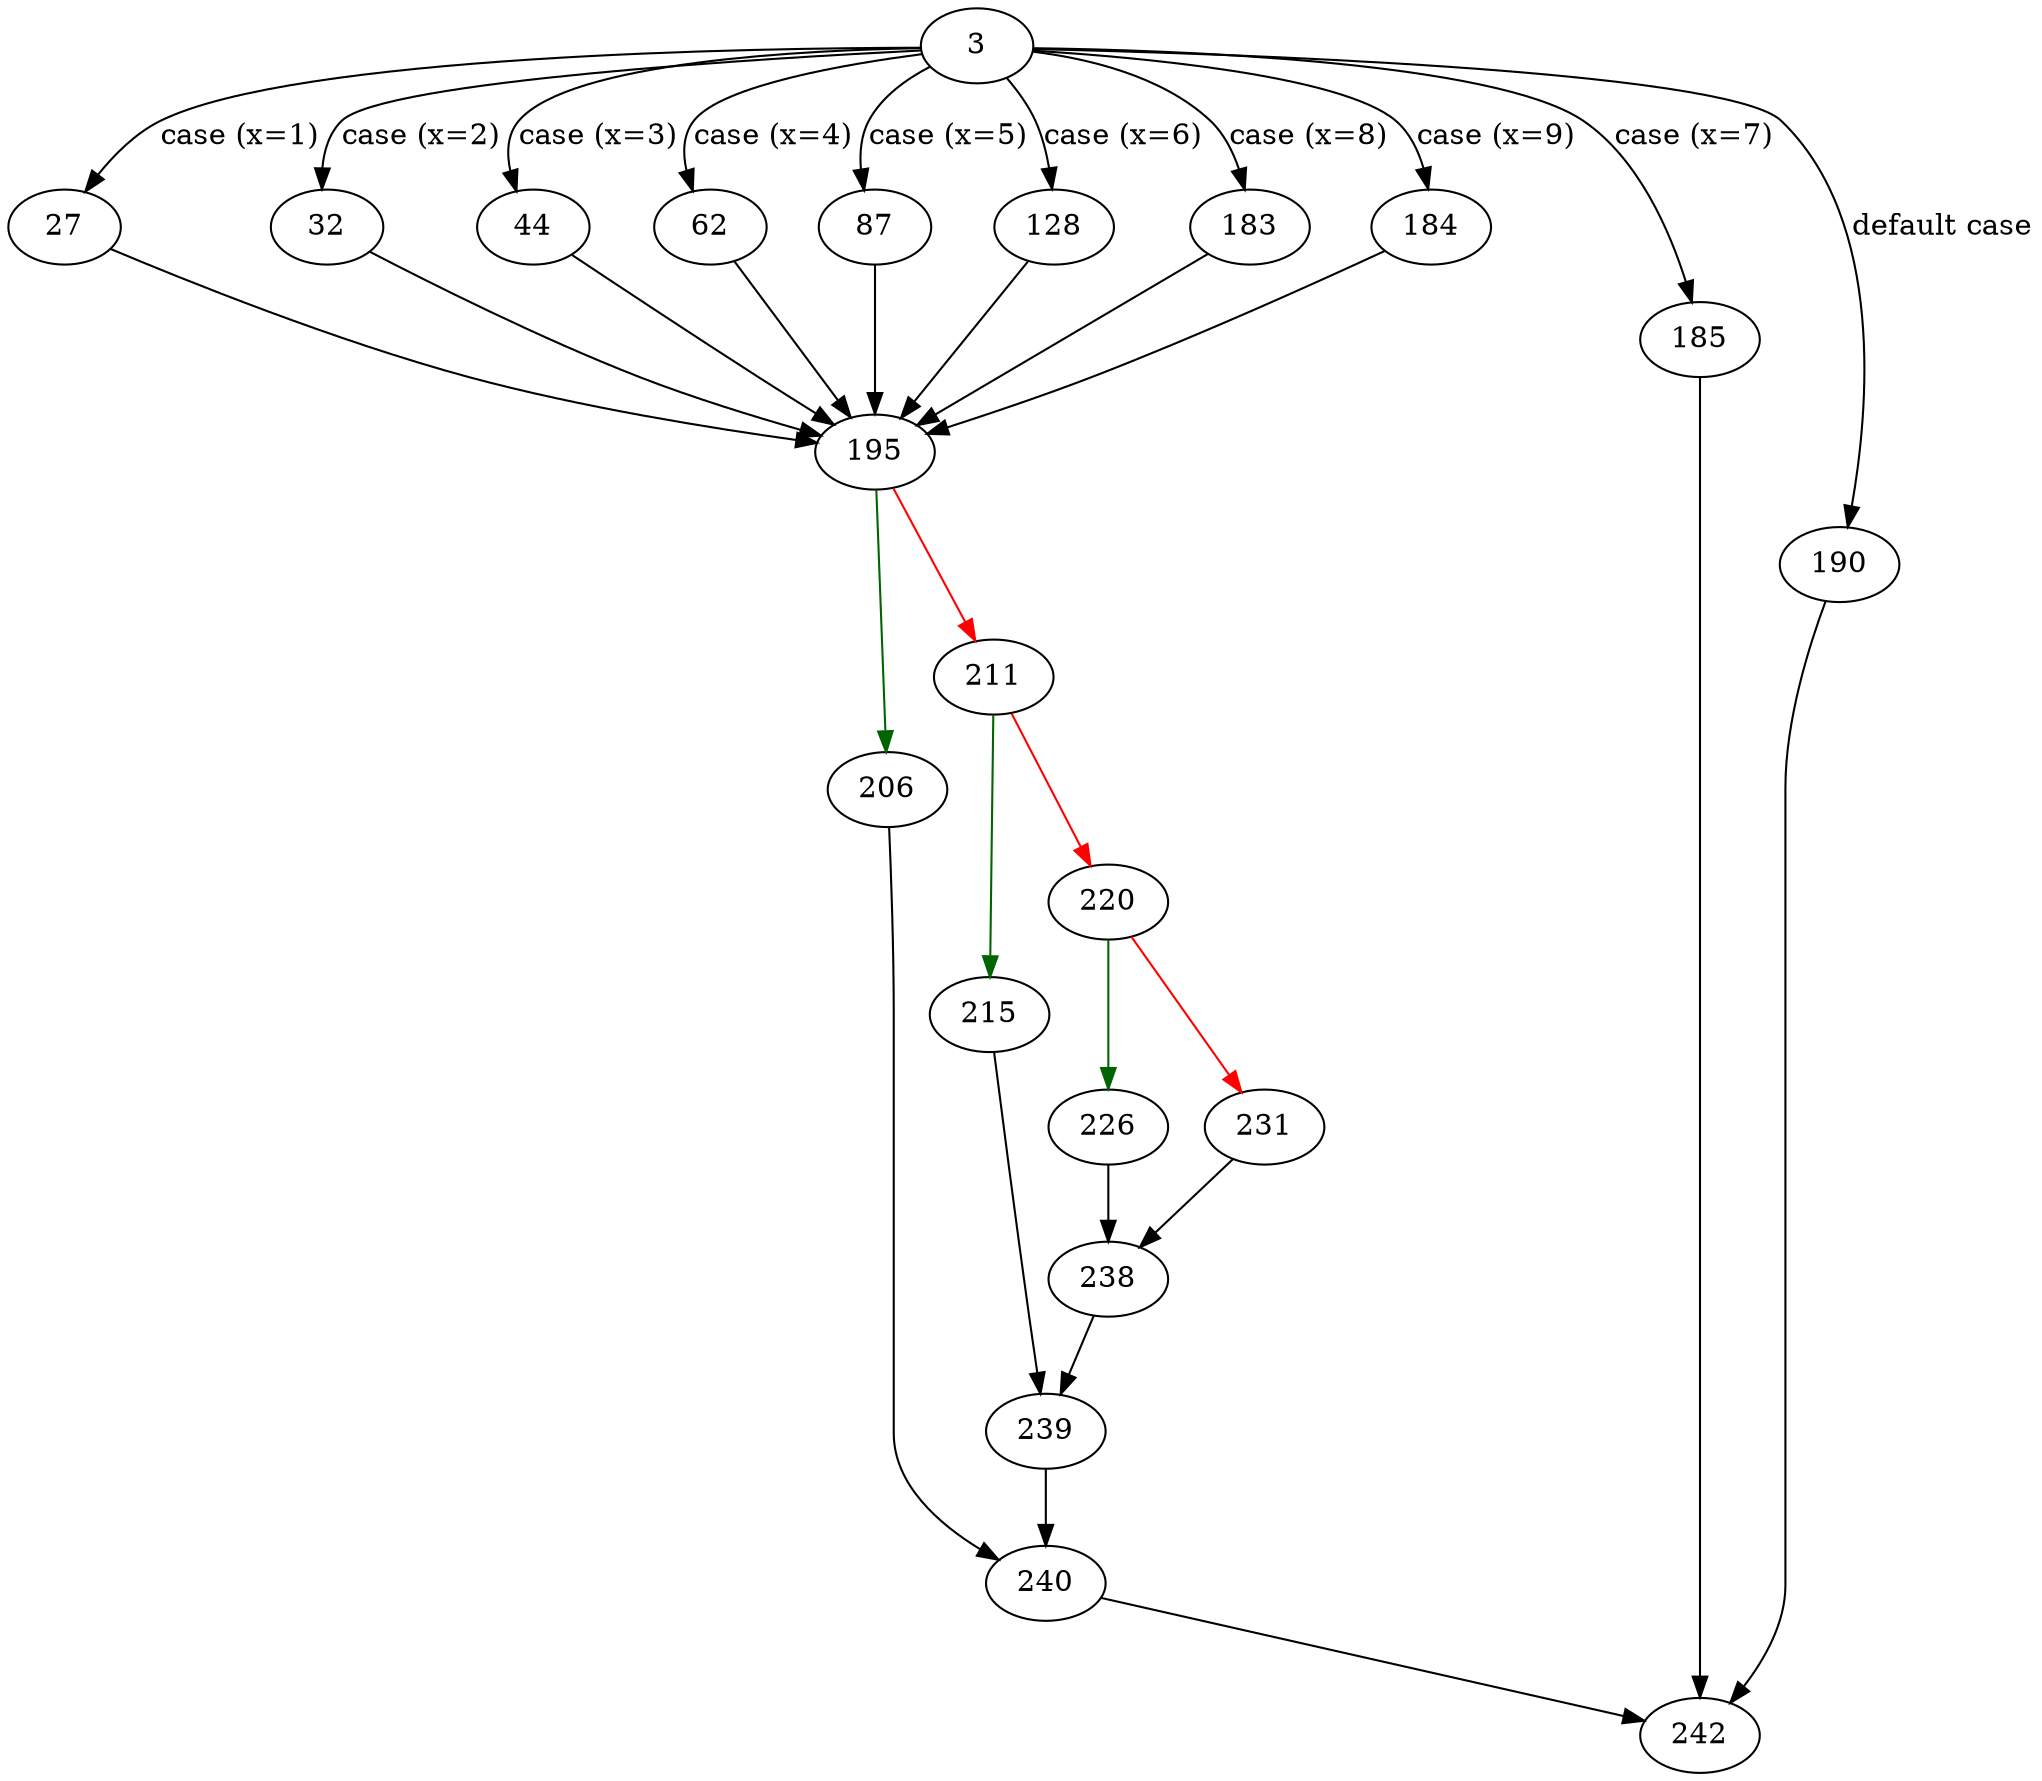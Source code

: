 strict digraph "vdbeRecordCompareInt" {
	// Node definitions.
	3 [entry=true];
	27;
	32;
	44;
	62;
	87;
	128;
	183;
	184;
	185;
	190;
	195;
	242;
	206;
	211;
	240;
	215;
	220;
	239;
	226;
	231;
	238;

	// Edge definitions.
	3 -> 27 [
		cond="case (x=1)"
		label="case (x=1)"
	];
	3 -> 32 [
		cond="case (x=2)"
		label="case (x=2)"
	];
	3 -> 44 [
		cond="case (x=3)"
		label="case (x=3)"
	];
	3 -> 62 [
		cond="case (x=4)"
		label="case (x=4)"
	];
	3 -> 87 [
		cond="case (x=5)"
		label="case (x=5)"
	];
	3 -> 128 [
		cond="case (x=6)"
		label="case (x=6)"
	];
	3 -> 183 [
		cond="case (x=8)"
		label="case (x=8)"
	];
	3 -> 184 [
		cond="case (x=9)"
		label="case (x=9)"
	];
	3 -> 185 [
		cond="case (x=7)"
		label="case (x=7)"
	];
	3 -> 190 [
		cond="default case"
		label="default case"
	];
	27 -> 195;
	32 -> 195;
	44 -> 195;
	62 -> 195;
	87 -> 195;
	128 -> 195;
	183 -> 195;
	184 -> 195;
	185 -> 242;
	190 -> 242;
	195 -> 206 [
		color=darkgreen
		cond=true
	];
	195 -> 211 [
		color=red
		cond=false
	];
	206 -> 240;
	211 -> 215 [
		color=darkgreen
		cond=true
	];
	211 -> 220 [
		color=red
		cond=false
	];
	240 -> 242;
	215 -> 239;
	220 -> 226 [
		color=darkgreen
		cond=true
	];
	220 -> 231 [
		color=red
		cond=false
	];
	239 -> 240;
	226 -> 238;
	231 -> 238;
	238 -> 239;
}